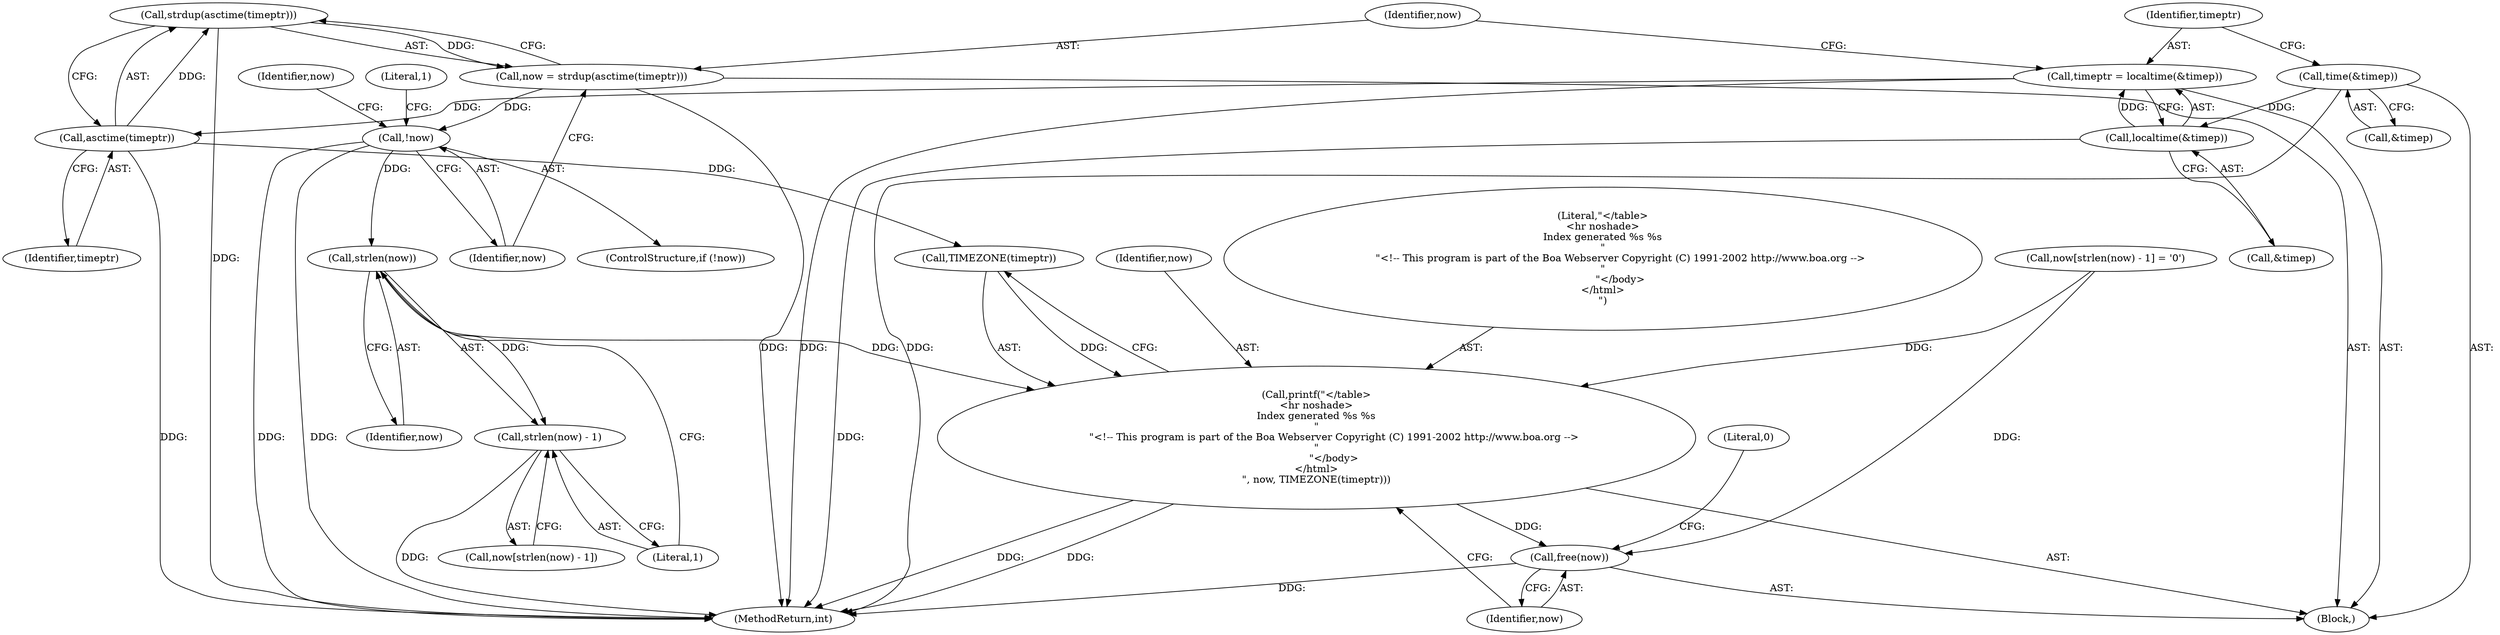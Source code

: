 digraph "0_boa_e139b87835994d007fbd64eead6c1455d7b8cf4e_1@API" {
"1000160" [label="(Call,strdup(asctime(timeptr)))"];
"1000161" [label="(Call,asctime(timeptr))"];
"1000153" [label="(Call,timeptr = localtime(&timep))"];
"1000155" [label="(Call,localtime(&timep))"];
"1000150" [label="(Call,time(&timep))"];
"1000158" [label="(Call,now = strdup(asctime(timeptr)))"];
"1000164" [label="(Call,!now)"];
"1000174" [label="(Call,strlen(now))"];
"1000173" [label="(Call,strlen(now) - 1)"];
"1000178" [label="(Call,printf(\"</table>\n<hr noshade>\nIndex generated %s %s\n\"\n           \"<!-- This program is part of the Boa Webserver Copyright (C) 1991-2002 http://www.boa.org -->\n\"\n           \"</body>\n</html>\n\", now, TIMEZONE(timeptr)))"];
"1000183" [label="(Call,free(now))"];
"1000187" [label="(MethodReturn,int)"];
"1000172" [label="(Identifier,now)"];
"1000165" [label="(Identifier,now)"];
"1000183" [label="(Call,free(now))"];
"1000186" [label="(Literal,0)"];
"1000161" [label="(Call,asctime(timeptr))"];
"1000170" [label="(Call,now[strlen(now) - 1] = '\0')"];
"1000150" [label="(Call,time(&timep))"];
"1000155" [label="(Call,localtime(&timep))"];
"1000175" [label="(Identifier,now)"];
"1000164" [label="(Call,!now)"];
"1000163" [label="(ControlStructure,if (!now))"];
"1000176" [label="(Literal,1)"];
"1000162" [label="(Identifier,timeptr)"];
"1000181" [label="(Call,TIMEZONE(timeptr))"];
"1000180" [label="(Identifier,now)"];
"1000159" [label="(Identifier,now)"];
"1000184" [label="(Identifier,now)"];
"1000178" [label="(Call,printf(\"</table>\n<hr noshade>\nIndex generated %s %s\n\"\n           \"<!-- This program is part of the Boa Webserver Copyright (C) 1991-2002 http://www.boa.org -->\n\"\n           \"</body>\n</html>\n\", now, TIMEZONE(timeptr)))"];
"1000174" [label="(Call,strlen(now))"];
"1000158" [label="(Call,now = strdup(asctime(timeptr)))"];
"1000169" [label="(Literal,1)"];
"1000153" [label="(Call,timeptr = localtime(&timep))"];
"1000171" [label="(Call,now[strlen(now) - 1])"];
"1000173" [label="(Call,strlen(now) - 1)"];
"1000156" [label="(Call,&timep)"];
"1000151" [label="(Call,&timep)"];
"1000179" [label="(Literal,\"</table>\n<hr noshade>\nIndex generated %s %s\n\"\n           \"<!-- This program is part of the Boa Webserver Copyright (C) 1991-2002 http://www.boa.org -->\n\"\n           \"</body>\n</html>\n\")"];
"1000154" [label="(Identifier,timeptr)"];
"1000160" [label="(Call,strdup(asctime(timeptr)))"];
"1000103" [label="(Block,)"];
"1000160" -> "1000158"  [label="AST: "];
"1000160" -> "1000161"  [label="CFG: "];
"1000161" -> "1000160"  [label="AST: "];
"1000158" -> "1000160"  [label="CFG: "];
"1000160" -> "1000187"  [label="DDG: "];
"1000160" -> "1000158"  [label="DDG: "];
"1000161" -> "1000160"  [label="DDG: "];
"1000161" -> "1000162"  [label="CFG: "];
"1000162" -> "1000161"  [label="AST: "];
"1000161" -> "1000187"  [label="DDG: "];
"1000153" -> "1000161"  [label="DDG: "];
"1000161" -> "1000181"  [label="DDG: "];
"1000153" -> "1000103"  [label="AST: "];
"1000153" -> "1000155"  [label="CFG: "];
"1000154" -> "1000153"  [label="AST: "];
"1000155" -> "1000153"  [label="AST: "];
"1000159" -> "1000153"  [label="CFG: "];
"1000153" -> "1000187"  [label="DDG: "];
"1000155" -> "1000153"  [label="DDG: "];
"1000155" -> "1000156"  [label="CFG: "];
"1000156" -> "1000155"  [label="AST: "];
"1000155" -> "1000187"  [label="DDG: "];
"1000150" -> "1000155"  [label="DDG: "];
"1000150" -> "1000103"  [label="AST: "];
"1000150" -> "1000151"  [label="CFG: "];
"1000151" -> "1000150"  [label="AST: "];
"1000154" -> "1000150"  [label="CFG: "];
"1000150" -> "1000187"  [label="DDG: "];
"1000158" -> "1000103"  [label="AST: "];
"1000159" -> "1000158"  [label="AST: "];
"1000165" -> "1000158"  [label="CFG: "];
"1000158" -> "1000187"  [label="DDG: "];
"1000158" -> "1000164"  [label="DDG: "];
"1000164" -> "1000163"  [label="AST: "];
"1000164" -> "1000165"  [label="CFG: "];
"1000165" -> "1000164"  [label="AST: "];
"1000169" -> "1000164"  [label="CFG: "];
"1000172" -> "1000164"  [label="CFG: "];
"1000164" -> "1000187"  [label="DDG: "];
"1000164" -> "1000187"  [label="DDG: "];
"1000164" -> "1000174"  [label="DDG: "];
"1000174" -> "1000173"  [label="AST: "];
"1000174" -> "1000175"  [label="CFG: "];
"1000175" -> "1000174"  [label="AST: "];
"1000176" -> "1000174"  [label="CFG: "];
"1000174" -> "1000173"  [label="DDG: "];
"1000174" -> "1000178"  [label="DDG: "];
"1000173" -> "1000171"  [label="AST: "];
"1000173" -> "1000176"  [label="CFG: "];
"1000176" -> "1000173"  [label="AST: "];
"1000171" -> "1000173"  [label="CFG: "];
"1000173" -> "1000187"  [label="DDG: "];
"1000178" -> "1000103"  [label="AST: "];
"1000178" -> "1000181"  [label="CFG: "];
"1000179" -> "1000178"  [label="AST: "];
"1000180" -> "1000178"  [label="AST: "];
"1000181" -> "1000178"  [label="AST: "];
"1000184" -> "1000178"  [label="CFG: "];
"1000178" -> "1000187"  [label="DDG: "];
"1000178" -> "1000187"  [label="DDG: "];
"1000170" -> "1000178"  [label="DDG: "];
"1000181" -> "1000178"  [label="DDG: "];
"1000178" -> "1000183"  [label="DDG: "];
"1000183" -> "1000103"  [label="AST: "];
"1000183" -> "1000184"  [label="CFG: "];
"1000184" -> "1000183"  [label="AST: "];
"1000186" -> "1000183"  [label="CFG: "];
"1000183" -> "1000187"  [label="DDG: "];
"1000170" -> "1000183"  [label="DDG: "];
}
